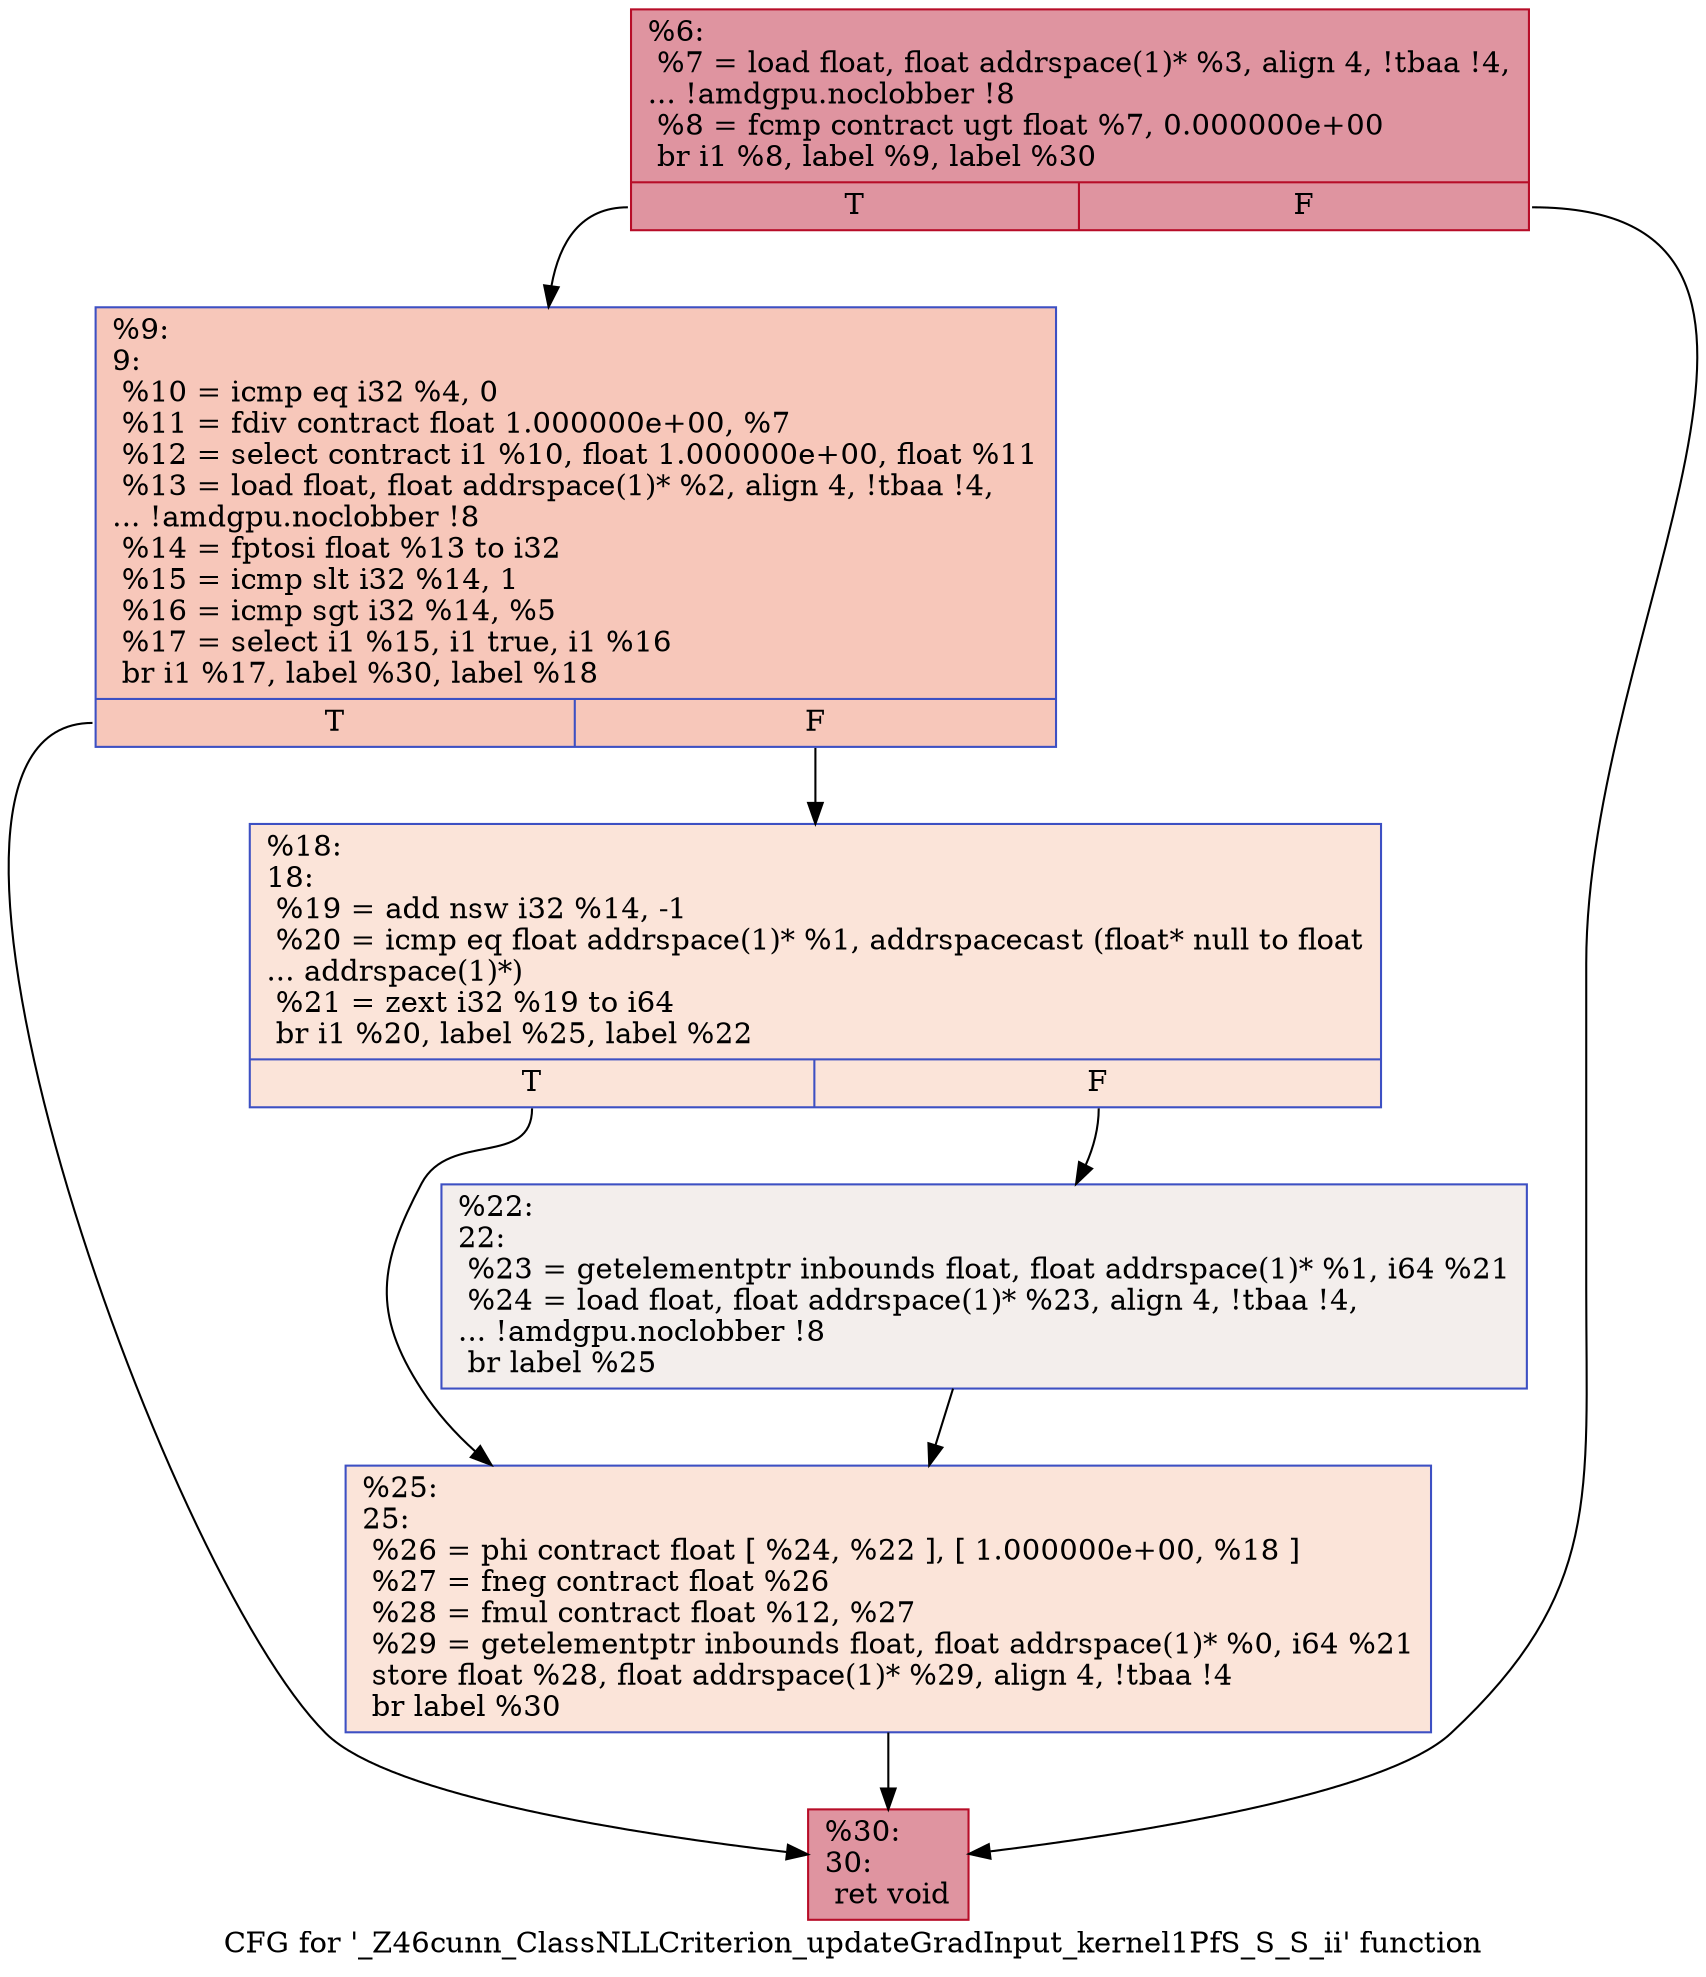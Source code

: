 digraph "CFG for '_Z46cunn_ClassNLLCriterion_updateGradInput_kernel1PfS_S_S_ii' function" {
	label="CFG for '_Z46cunn_ClassNLLCriterion_updateGradInput_kernel1PfS_S_S_ii' function";

	Node0x46bd220 [shape=record,color="#b70d28ff", style=filled, fillcolor="#b70d2870",label="{%6:\l  %7 = load float, float addrspace(1)* %3, align 4, !tbaa !4,\l... !amdgpu.noclobber !8\l  %8 = fcmp contract ugt float %7, 0.000000e+00\l  br i1 %8, label %9, label %30\l|{<s0>T|<s1>F}}"];
	Node0x46bd220:s0 -> Node0x46bc3e0;
	Node0x46bd220:s1 -> Node0x46beae0;
	Node0x46bc3e0 [shape=record,color="#3d50c3ff", style=filled, fillcolor="#ec7f6370",label="{%9:\l9:                                                \l  %10 = icmp eq i32 %4, 0\l  %11 = fdiv contract float 1.000000e+00, %7\l  %12 = select contract i1 %10, float 1.000000e+00, float %11\l  %13 = load float, float addrspace(1)* %2, align 4, !tbaa !4,\l... !amdgpu.noclobber !8\l  %14 = fptosi float %13 to i32\l  %15 = icmp slt i32 %14, 1\l  %16 = icmp sgt i32 %14, %5\l  %17 = select i1 %15, i1 true, i1 %16\l  br i1 %17, label %30, label %18\l|{<s0>T|<s1>F}}"];
	Node0x46bc3e0:s0 -> Node0x46beae0;
	Node0x46bc3e0:s1 -> Node0x46bea40;
	Node0x46bea40 [shape=record,color="#3d50c3ff", style=filled, fillcolor="#f5c1a970",label="{%18:\l18:                                               \l  %19 = add nsw i32 %14, -1\l  %20 = icmp eq float addrspace(1)* %1, addrspacecast (float* null to float\l... addrspace(1)*)\l  %21 = zext i32 %19 to i64\l  br i1 %20, label %25, label %22\l|{<s0>T|<s1>F}}"];
	Node0x46bea40:s0 -> Node0x46c0d60;
	Node0x46bea40:s1 -> Node0x46c0df0;
	Node0x46c0df0 [shape=record,color="#3d50c3ff", style=filled, fillcolor="#e3d9d370",label="{%22:\l22:                                               \l  %23 = getelementptr inbounds float, float addrspace(1)* %1, i64 %21\l  %24 = load float, float addrspace(1)* %23, align 4, !tbaa !4,\l... !amdgpu.noclobber !8\l  br label %25\l}"];
	Node0x46c0df0 -> Node0x46c0d60;
	Node0x46c0d60 [shape=record,color="#3d50c3ff", style=filled, fillcolor="#f5c1a970",label="{%25:\l25:                                               \l  %26 = phi contract float [ %24, %22 ], [ 1.000000e+00, %18 ]\l  %27 = fneg contract float %26\l  %28 = fmul contract float %12, %27\l  %29 = getelementptr inbounds float, float addrspace(1)* %0, i64 %21\l  store float %28, float addrspace(1)* %29, align 4, !tbaa !4\l  br label %30\l}"];
	Node0x46c0d60 -> Node0x46beae0;
	Node0x46beae0 [shape=record,color="#b70d28ff", style=filled, fillcolor="#b70d2870",label="{%30:\l30:                                               \l  ret void\l}"];
}

